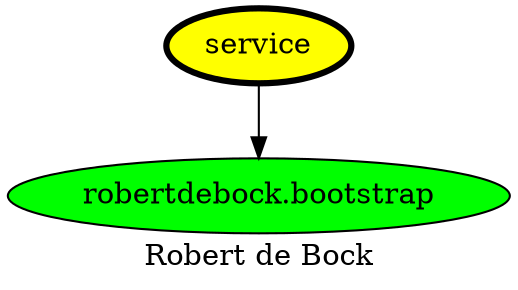 digraph PhiloDilemma {
  label = "Robert de Bock" ;
  overlap=false
  {
    "service" [fillcolor=yellow style=filled penwidth=3]
    "robertdebock.bootstrap" [fillcolor=green style=filled]
  }
  "service" -> "robertdebock.bootstrap"
}
